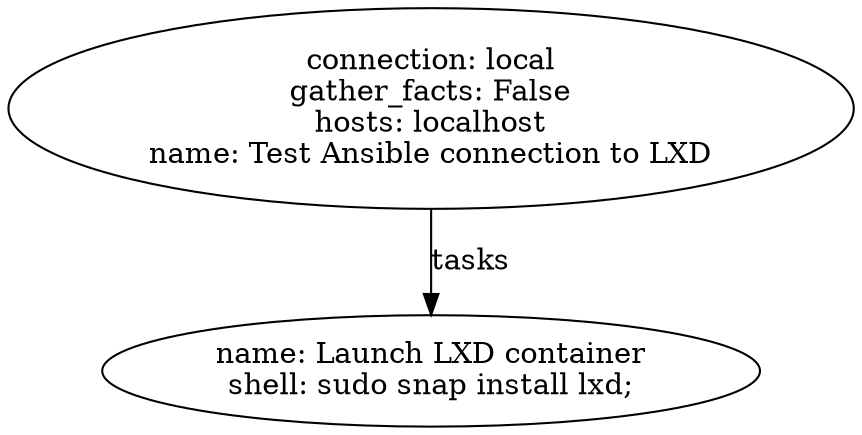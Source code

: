 digraph graphname {
2164 [label="name: Launch LXD container\nshell: sudo snap install lxd;\n"];
2163 [label="connection: local\ngather_facts: False\nhosts: localhost\nname: Test Ansible connection to LXD\n"];
2163 -> 2164 [label="tasks"];
}

